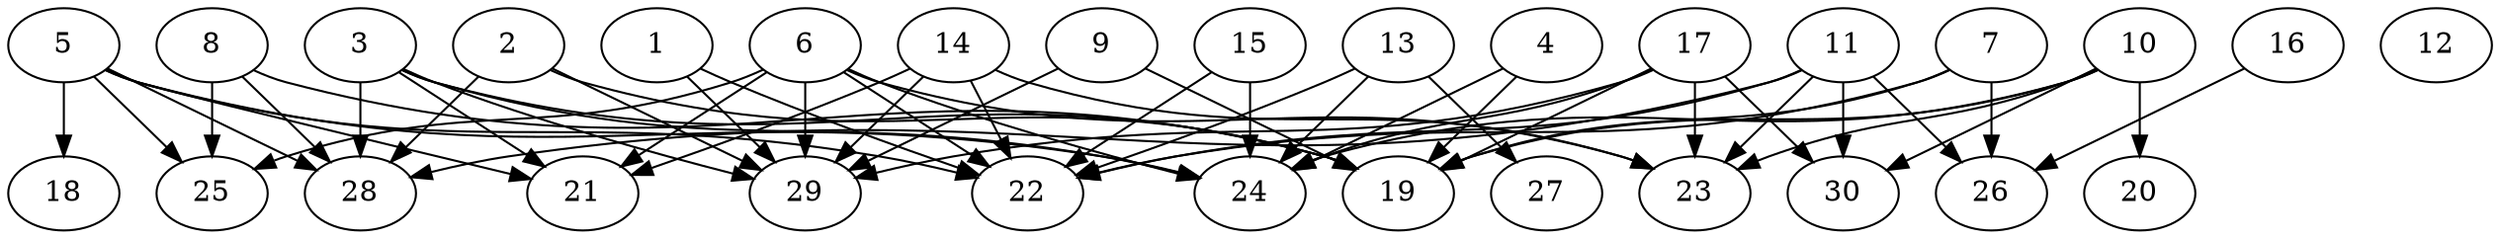 // DAG automatically generated by daggen at Thu Oct  3 14:04:18 2019
// ./daggen --dot -n 30 --ccr 0.3 --fat 0.9 --regular 0.5 --density 0.5 --mindata 5242880 --maxdata 52428800 
digraph G {
  1 [size="30948693", alpha="0.05", expect_size="9284608"] 
  1 -> 22 [size ="9284608"]
  1 -> 29 [size ="9284608"]
  2 [size="85971627", alpha="0.04", expect_size="25791488"] 
  2 -> 19 [size ="25791488"]
  2 -> 28 [size ="25791488"]
  2 -> 29 [size ="25791488"]
  3 [size="87227733", alpha="0.07", expect_size="26168320"] 
  3 -> 19 [size ="26168320"]
  3 -> 21 [size ="26168320"]
  3 -> 24 [size ="26168320"]
  3 -> 28 [size ="26168320"]
  3 -> 29 [size ="26168320"]
  4 [size="84309333", alpha="0.20", expect_size="25292800"] 
  4 -> 19 [size ="25292800"]
  4 -> 24 [size ="25292800"]
  5 [size="120142507", alpha="0.14", expect_size="36042752"] 
  5 -> 18 [size ="36042752"]
  5 -> 21 [size ="36042752"]
  5 -> 22 [size ="36042752"]
  5 -> 24 [size ="36042752"]
  5 -> 25 [size ="36042752"]
  5 -> 28 [size ="36042752"]
  6 [size="84776960", alpha="0.11", expect_size="25433088"] 
  6 -> 21 [size ="25433088"]
  6 -> 22 [size ="25433088"]
  6 -> 23 [size ="25433088"]
  6 -> 24 [size ="25433088"]
  6 -> 25 [size ="25433088"]
  6 -> 29 [size ="25433088"]
  7 [size="157815467", alpha="0.10", expect_size="47344640"] 
  7 -> 19 [size ="47344640"]
  7 -> 22 [size ="47344640"]
  7 -> 26 [size ="47344640"]
  8 [size="128126293", alpha="0.20", expect_size="38437888"] 
  8 -> 19 [size ="38437888"]
  8 -> 25 [size ="38437888"]
  8 -> 28 [size ="38437888"]
  9 [size="89320107", alpha="0.20", expect_size="26796032"] 
  9 -> 19 [size ="26796032"]
  9 -> 29 [size ="26796032"]
  10 [size="56060587", alpha="0.06", expect_size="16818176"] 
  10 -> 19 [size ="16818176"]
  10 -> 20 [size ="16818176"]
  10 -> 23 [size ="16818176"]
  10 -> 24 [size ="16818176"]
  10 -> 30 [size ="16818176"]
  11 [size="148452693", alpha="0.15", expect_size="44535808"] 
  11 -> 22 [size ="44535808"]
  11 -> 23 [size ="44535808"]
  11 -> 26 [size ="44535808"]
  11 -> 28 [size ="44535808"]
  11 -> 30 [size ="44535808"]
  12 [size="33863680", alpha="0.12", expect_size="10159104"] 
  13 [size="63815680", alpha="0.02", expect_size="19144704"] 
  13 -> 22 [size ="19144704"]
  13 -> 24 [size ="19144704"]
  13 -> 27 [size ="19144704"]
  14 [size="118401707", alpha="0.15", expect_size="35520512"] 
  14 -> 21 [size ="35520512"]
  14 -> 22 [size ="35520512"]
  14 -> 23 [size ="35520512"]
  14 -> 29 [size ="35520512"]
  15 [size="115964587", alpha="0.10", expect_size="34789376"] 
  15 -> 22 [size ="34789376"]
  15 -> 24 [size ="34789376"]
  16 [size="70806187", alpha="0.01", expect_size="21241856"] 
  16 -> 26 [size ="21241856"]
  17 [size="159829333", alpha="0.17", expect_size="47948800"] 
  17 -> 19 [size ="47948800"]
  17 -> 23 [size ="47948800"]
  17 -> 24 [size ="47948800"]
  17 -> 29 [size ="47948800"]
  17 -> 30 [size ="47948800"]
  18 [size="78011733", alpha="0.12", expect_size="23403520"] 
  19 [size="76933120", alpha="0.08", expect_size="23079936"] 
  20 [size="74830507", alpha="0.02", expect_size="22449152"] 
  21 [size="122705920", alpha="0.18", expect_size="36811776"] 
  22 [size="86811307", alpha="0.02", expect_size="26043392"] 
  23 [size="21602987", alpha="0.15", expect_size="6480896"] 
  24 [size="41140907", alpha="0.17", expect_size="12342272"] 
  25 [size="159040853", alpha="0.11", expect_size="47712256"] 
  26 [size="79435093", alpha="0.15", expect_size="23830528"] 
  27 [size="89658027", alpha="0.16", expect_size="26897408"] 
  28 [size="64600747", alpha="0.11", expect_size="19380224"] 
  29 [size="158556160", alpha="0.15", expect_size="47566848"] 
  30 [size="64764587", alpha="0.05", expect_size="19429376"] 
}
